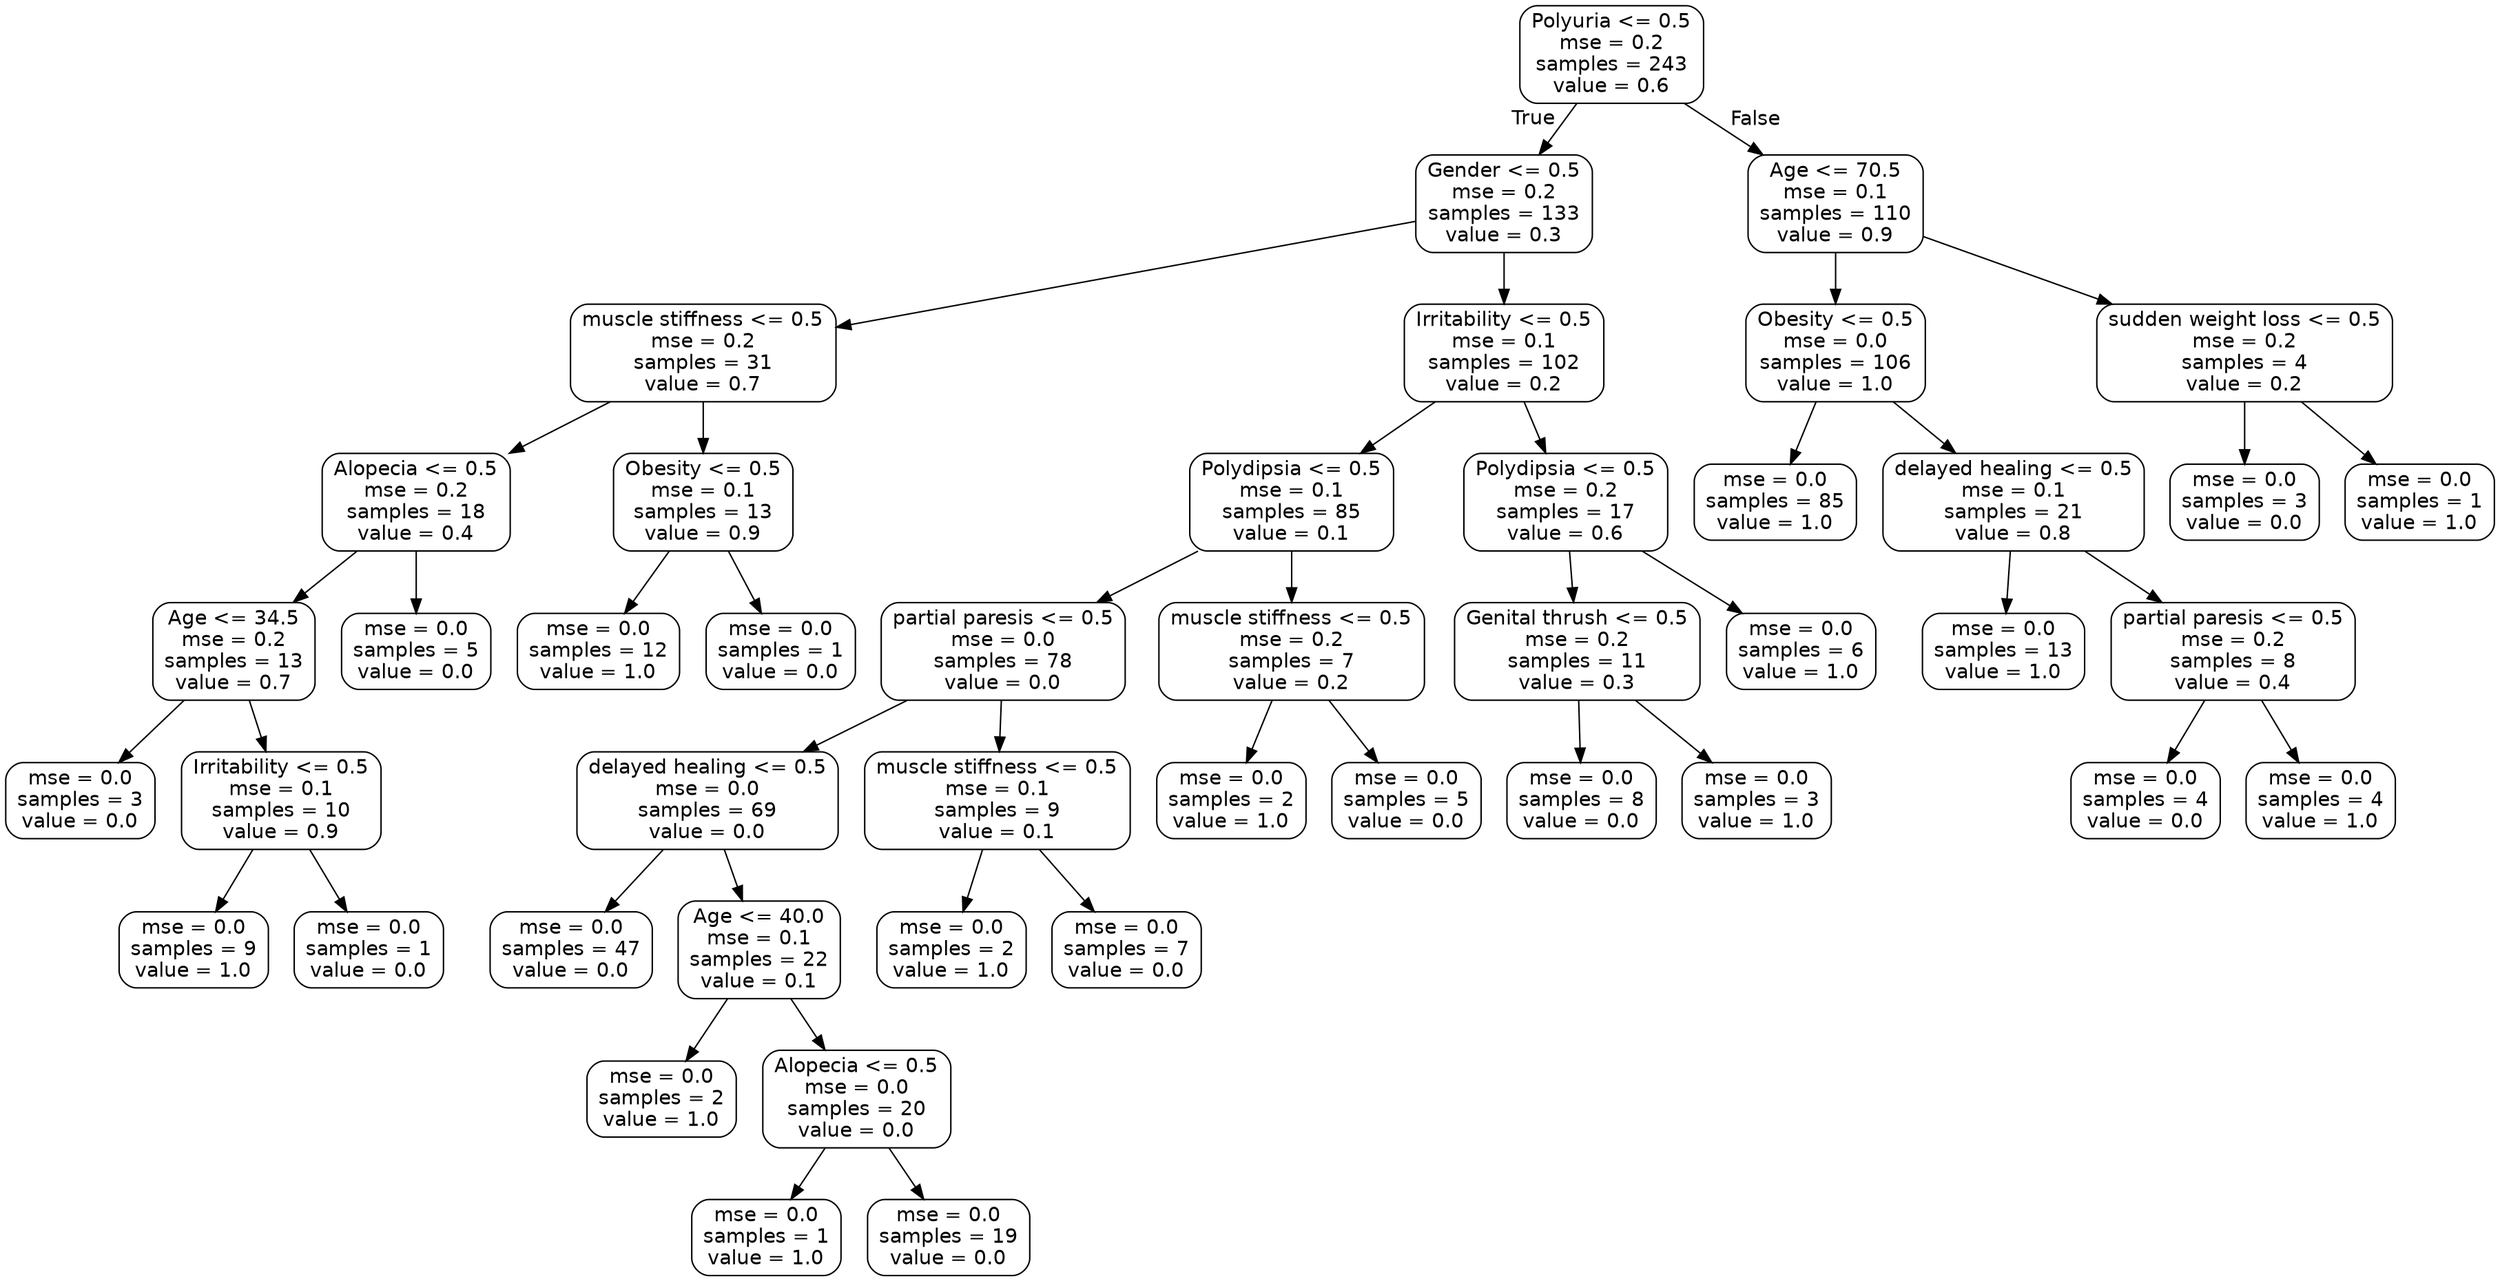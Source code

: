 digraph Tree {
node [shape=box, style="rounded", color="black", fontname=helvetica] ;
edge [fontname=helvetica] ;
0 [label="Polyuria <= 0.5\nmse = 0.2\nsamples = 243\nvalue = 0.6"] ;
1 [label="Gender <= 0.5\nmse = 0.2\nsamples = 133\nvalue = 0.3"] ;
0 -> 1 [labeldistance=2.5, labelangle=45, headlabel="True"] ;
2 [label="muscle stiffness <= 0.5\nmse = 0.2\nsamples = 31\nvalue = 0.7"] ;
1 -> 2 ;
3 [label="Alopecia <= 0.5\nmse = 0.2\nsamples = 18\nvalue = 0.4"] ;
2 -> 3 ;
4 [label="Age <= 34.5\nmse = 0.2\nsamples = 13\nvalue = 0.7"] ;
3 -> 4 ;
5 [label="mse = 0.0\nsamples = 3\nvalue = 0.0"] ;
4 -> 5 ;
6 [label="Irritability <= 0.5\nmse = 0.1\nsamples = 10\nvalue = 0.9"] ;
4 -> 6 ;
7 [label="mse = 0.0\nsamples = 9\nvalue = 1.0"] ;
6 -> 7 ;
8 [label="mse = 0.0\nsamples = 1\nvalue = 0.0"] ;
6 -> 8 ;
9 [label="mse = 0.0\nsamples = 5\nvalue = 0.0"] ;
3 -> 9 ;
10 [label="Obesity <= 0.5\nmse = 0.1\nsamples = 13\nvalue = 0.9"] ;
2 -> 10 ;
11 [label="mse = 0.0\nsamples = 12\nvalue = 1.0"] ;
10 -> 11 ;
12 [label="mse = 0.0\nsamples = 1\nvalue = 0.0"] ;
10 -> 12 ;
13 [label="Irritability <= 0.5\nmse = 0.1\nsamples = 102\nvalue = 0.2"] ;
1 -> 13 ;
14 [label="Polydipsia <= 0.5\nmse = 0.1\nsamples = 85\nvalue = 0.1"] ;
13 -> 14 ;
15 [label="partial paresis <= 0.5\nmse = 0.0\nsamples = 78\nvalue = 0.0"] ;
14 -> 15 ;
16 [label="delayed healing <= 0.5\nmse = 0.0\nsamples = 69\nvalue = 0.0"] ;
15 -> 16 ;
17 [label="mse = 0.0\nsamples = 47\nvalue = 0.0"] ;
16 -> 17 ;
18 [label="Age <= 40.0\nmse = 0.1\nsamples = 22\nvalue = 0.1"] ;
16 -> 18 ;
19 [label="mse = 0.0\nsamples = 2\nvalue = 1.0"] ;
18 -> 19 ;
20 [label="Alopecia <= 0.5\nmse = 0.0\nsamples = 20\nvalue = 0.0"] ;
18 -> 20 ;
21 [label="mse = 0.0\nsamples = 1\nvalue = 1.0"] ;
20 -> 21 ;
22 [label="mse = 0.0\nsamples = 19\nvalue = 0.0"] ;
20 -> 22 ;
23 [label="muscle stiffness <= 0.5\nmse = 0.1\nsamples = 9\nvalue = 0.1"] ;
15 -> 23 ;
24 [label="mse = 0.0\nsamples = 2\nvalue = 1.0"] ;
23 -> 24 ;
25 [label="mse = 0.0\nsamples = 7\nvalue = 0.0"] ;
23 -> 25 ;
26 [label="muscle stiffness <= 0.5\nmse = 0.2\nsamples = 7\nvalue = 0.2"] ;
14 -> 26 ;
27 [label="mse = 0.0\nsamples = 2\nvalue = 1.0"] ;
26 -> 27 ;
28 [label="mse = 0.0\nsamples = 5\nvalue = 0.0"] ;
26 -> 28 ;
29 [label="Polydipsia <= 0.5\nmse = 0.2\nsamples = 17\nvalue = 0.6"] ;
13 -> 29 ;
30 [label="Genital thrush <= 0.5\nmse = 0.2\nsamples = 11\nvalue = 0.3"] ;
29 -> 30 ;
31 [label="mse = 0.0\nsamples = 8\nvalue = 0.0"] ;
30 -> 31 ;
32 [label="mse = 0.0\nsamples = 3\nvalue = 1.0"] ;
30 -> 32 ;
33 [label="mse = 0.0\nsamples = 6\nvalue = 1.0"] ;
29 -> 33 ;
34 [label="Age <= 70.5\nmse = 0.1\nsamples = 110\nvalue = 0.9"] ;
0 -> 34 [labeldistance=2.5, labelangle=-45, headlabel="False"] ;
35 [label="Obesity <= 0.5\nmse = 0.0\nsamples = 106\nvalue = 1.0"] ;
34 -> 35 ;
36 [label="mse = 0.0\nsamples = 85\nvalue = 1.0"] ;
35 -> 36 ;
37 [label="delayed healing <= 0.5\nmse = 0.1\nsamples = 21\nvalue = 0.8"] ;
35 -> 37 ;
38 [label="mse = 0.0\nsamples = 13\nvalue = 1.0"] ;
37 -> 38 ;
39 [label="partial paresis <= 0.5\nmse = 0.2\nsamples = 8\nvalue = 0.4"] ;
37 -> 39 ;
40 [label="mse = 0.0\nsamples = 4\nvalue = 0.0"] ;
39 -> 40 ;
41 [label="mse = 0.0\nsamples = 4\nvalue = 1.0"] ;
39 -> 41 ;
42 [label="sudden weight loss <= 0.5\nmse = 0.2\nsamples = 4\nvalue = 0.2"] ;
34 -> 42 ;
43 [label="mse = 0.0\nsamples = 3\nvalue = 0.0"] ;
42 -> 43 ;
44 [label="mse = 0.0\nsamples = 1\nvalue = 1.0"] ;
42 -> 44 ;
}